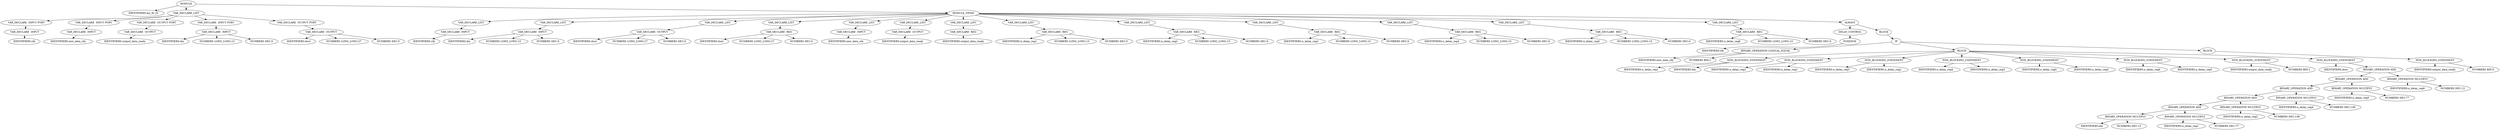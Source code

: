 digraph G {	
ranksep=.25;
	0 [label="MODULE"];
	1 [label="IDENTIFIERS:my_fir_f3"];
	0 -> 1;
	2 [label="VAR_DECLARE_LIST"];
	0 -> 2;
	3 [label="VAR_DECLARE  INPUT PORT"];
	2 -> 3;
	4 [label="VAR_DECLARE  INPUT"];
	3 -> 4;
	5 [label="IDENTIFIERS:clk"];
	4 -> 5;
	16 [label="VAR_DECLARE  INPUT PORT"];
	2 -> 16;
	17 [label="VAR_DECLARE  INPUT"];
	16 -> 17;
	18 [label="IDENTIFIERS:new_data_rdy"];
	17 -> 18;
	29 [label="VAR_DECLARE  OUTPUT PORT"];
	2 -> 29;
	30 [label="VAR_DECLARE  OUTPUT"];
	29 -> 30;
	31 [label="IDENTIFIERS:output_data_ready"];
	30 -> 31;
	42 [label="VAR_DECLARE  INPUT PORT"];
	2 -> 42;
	43 [label="VAR_DECLARE  INPUT"];
	42 -> 43;
	44 [label="IDENTIFIERS:din"];
	43 -> 44;
	45 [label="NUMBERS LONG_LONG:15"];
	43 -> 45;
	46 [label="NUMBERS DEC:0"];
	43 -> 46;
	55 [label="VAR_DECLARE  OUTPUT PORT"];
	2 -> 55;
	56 [label="VAR_DECLARE  OUTPUT"];
	55 -> 56;
	57 [label="IDENTIFIERS:dout"];
	56 -> 57;
	58 [label="NUMBERS LONG_LONG:27"];
	56 -> 58;
	59 [label="NUMBERS DEC:0"];
	56 -> 59;
	68 [label="MODULE_ITEMS"];
	0 -> 68;
	69 [label="VAR_DECLARE_LIST"];
	68 -> 69;
	70 [label="VAR_DECLARE  INPUT"];
	69 -> 70;
	71 [label="IDENTIFIERS:clk"];
	70 -> 71;
	77 [label="VAR_DECLARE_LIST"];
	68 -> 77;
	78 [label="VAR_DECLARE  INPUT"];
	77 -> 78;
	79 [label="IDENTIFIERS:din"];
	78 -> 79;
	80 [label="NUMBERS LONG_LONG:15"];
	78 -> 80;
	81 [label="NUMBERS DEC:0"];
	78 -> 81;
	85 [label="VAR_DECLARE_LIST"];
	68 -> 85;
	86 [label="VAR_DECLARE  OUTPUT"];
	85 -> 86;
	87 [label="IDENTIFIERS:dout"];
	86 -> 87;
	88 [label="NUMBERS LONG_LONG:27"];
	86 -> 88;
	89 [label="NUMBERS DEC:0"];
	86 -> 89;
	93 [label="VAR_DECLARE_LIST"];
	68 -> 93;
	94 [label="VAR_DECLARE  REG"];
	93 -> 94;
	95 [label="IDENTIFIERS:dout"];
	94 -> 95;
	96 [label="NUMBERS LONG_LONG:27"];
	94 -> 96;
	97 [label="NUMBERS DEC:0"];
	94 -> 97;
	101 [label="VAR_DECLARE_LIST"];
	68 -> 101;
	102 [label="VAR_DECLARE  INPUT"];
	101 -> 102;
	103 [label="IDENTIFIERS:new_data_rdy"];
	102 -> 103;
	109 [label="VAR_DECLARE_LIST"];
	68 -> 109;
	110 [label="VAR_DECLARE  OUTPUT"];
	109 -> 110;
	111 [label="IDENTIFIERS:output_data_ready"];
	110 -> 111;
	117 [label="VAR_DECLARE_LIST"];
	68 -> 117;
	118 [label="VAR_DECLARE  REG"];
	117 -> 118;
	119 [label="IDENTIFIERS:output_data_ready"];
	118 -> 119;
	125 [label="VAR_DECLARE_LIST"];
	68 -> 125;
	126 [label="VAR_DECLARE  REG"];
	125 -> 126;
	127 [label="IDENTIFIERS:n_delay_reg1"];
	126 -> 127;
	128 [label="NUMBERS LONG_LONG:15"];
	126 -> 128;
	129 [label="NUMBERS DEC:0"];
	126 -> 129;
	133 [label="VAR_DECLARE_LIST"];
	68 -> 133;
	134 [label="VAR_DECLARE  REG"];
	133 -> 134;
	135 [label="IDENTIFIERS:n_delay_reg2"];
	134 -> 135;
	136 [label="NUMBERS LONG_LONG:15"];
	134 -> 136;
	137 [label="NUMBERS DEC:0"];
	134 -> 137;
	141 [label="VAR_DECLARE_LIST"];
	68 -> 141;
	142 [label="VAR_DECLARE  REG"];
	141 -> 142;
	143 [label="IDENTIFIERS:n_delay_reg3"];
	142 -> 143;
	144 [label="NUMBERS LONG_LONG:15"];
	142 -> 144;
	145 [label="NUMBERS DEC:0"];
	142 -> 145;
	149 [label="VAR_DECLARE_LIST"];
	68 -> 149;
	150 [label="VAR_DECLARE  REG"];
	149 -> 150;
	151 [label="IDENTIFIERS:n_delay_reg4"];
	150 -> 151;
	152 [label="NUMBERS LONG_LONG:15"];
	150 -> 152;
	153 [label="NUMBERS DEC:0"];
	150 -> 153;
	157 [label="VAR_DECLARE_LIST"];
	68 -> 157;
	158 [label="VAR_DECLARE  REG"];
	157 -> 158;
	159 [label="IDENTIFIERS:n_delay_reg5"];
	158 -> 159;
	160 [label="NUMBERS LONG_LONG:15"];
	158 -> 160;
	161 [label="NUMBERS DEC:0"];
	158 -> 161;
	165 [label="VAR_DECLARE_LIST"];
	68 -> 165;
	166 [label="VAR_DECLARE  REG"];
	165 -> 166;
	167 [label="IDENTIFIERS:n_delay_reg6"];
	166 -> 167;
	168 [label="NUMBERS LONG_LONG:15"];
	166 -> 168;
	169 [label="NUMBERS DEC:0"];
	166 -> 169;
	173 [label="ALWAYS"];
	68 -> 173;
	174 [label="DELAY_CONTROL"];
	173 -> 174;
	175 [label="POSEDGE"];
	174 -> 175;
	176 [label="IDENTIFIERS:clk"];
	175 -> 176;
	177 [label="BLOCK"];
	173 -> 177;
	178 [label="IF"];
	177 -> 178;
	179 [label="BINARY_OPERATION LOGICAL_EQUAL"];
	178 -> 179;
	180 [label="IDENTIFIERS:new_data_rdy"];
	179 -> 180;
	181 [label="NUMBERS BIN:1"];
	179 -> 181;
	182 [label="BLOCK"];
	178 -> 182;
	183 [label="NON_BLOCKING_STATEMENT"];
	182 -> 183;
	184 [label="IDENTIFIERS:n_delay_reg1"];
	183 -> 184;
	185 [label="IDENTIFIERS:din"];
	183 -> 185;
	186 [label="NON_BLOCKING_STATEMENT"];
	182 -> 186;
	187 [label="IDENTIFIERS:n_delay_reg2"];
	186 -> 187;
	188 [label="IDENTIFIERS:n_delay_reg1"];
	186 -> 188;
	189 [label="NON_BLOCKING_STATEMENT"];
	182 -> 189;
	190 [label="IDENTIFIERS:n_delay_reg3"];
	189 -> 190;
	191 [label="IDENTIFIERS:n_delay_reg2"];
	189 -> 191;
	192 [label="NON_BLOCKING_STATEMENT"];
	182 -> 192;
	193 [label="IDENTIFIERS:n_delay_reg4"];
	192 -> 193;
	194 [label="IDENTIFIERS:n_delay_reg3"];
	192 -> 194;
	195 [label="NON_BLOCKING_STATEMENT"];
	182 -> 195;
	196 [label="IDENTIFIERS:n_delay_reg5"];
	195 -> 196;
	197 [label="IDENTIFIERS:n_delay_reg4"];
	195 -> 197;
	198 [label="NON_BLOCKING_STATEMENT"];
	182 -> 198;
	199 [label="IDENTIFIERS:n_delay_reg6"];
	198 -> 199;
	200 [label="IDENTIFIERS:n_delay_reg5"];
	198 -> 200;
	201 [label="NON_BLOCKING_STATEMENT"];
	182 -> 201;
	202 [label="IDENTIFIERS:output_data_ready"];
	201 -> 202;
	203 [label="NUMBERS BIN:1"];
	201 -> 203;
	204 [label="NON_BLOCKING_STATEMENT"];
	182 -> 204;
	205 [label="IDENTIFIERS:dout"];
	204 -> 205;
	206 [label="BINARY_OPERATION ADD"];
	204 -> 206;
	207 [label="BINARY_OPERATION ADD"];
	206 -> 207;
	208 [label="BINARY_OPERATION ADD"];
	207 -> 208;
	209 [label="BINARY_OPERATION ADD"];
	208 -> 209;
	210 [label="BINARY_OPERATION ADD"];
	209 -> 210;
	211 [label="BINARY_OPERATION MULTIPLY"];
	210 -> 211;
	212 [label="IDENTIFIERS:din"];
	211 -> 212;
	213 [label="NUMBERS DEC:12"];
	211 -> 213;
	214 [label="BINARY_OPERATION MULTIPLY"];
	210 -> 214;
	215 [label="IDENTIFIERS:n_delay_reg1"];
	214 -> 215;
	216 [label="NUMBERS DEC:77"];
	214 -> 216;
	217 [label="BINARY_OPERATION MULTIPLY"];
	209 -> 217;
	218 [label="IDENTIFIERS:n_delay_reg2"];
	217 -> 218;
	219 [label="NUMBERS DEC:148"];
	217 -> 219;
	220 [label="BINARY_OPERATION MULTIPLY"];
	208 -> 220;
	221 [label="IDENTIFIERS:n_delay_reg4"];
	220 -> 221;
	222 [label="NUMBERS DEC:148"];
	220 -> 222;
	223 [label="BINARY_OPERATION MULTIPLY"];
	207 -> 223;
	224 [label="IDENTIFIERS:n_delay_reg5"];
	223 -> 224;
	225 [label="NUMBERS DEC:77"];
	223 -> 225;
	226 [label="BINARY_OPERATION MULTIPLY"];
	206 -> 226;
	227 [label="IDENTIFIERS:n_delay_reg6"];
	226 -> 227;
	228 [label="NUMBERS DEC:12"];
	226 -> 228;
	229 [label="BLOCK"];
	178 -> 229;
	230 [label="NON_BLOCKING_STATEMENT"];
	229 -> 230;
	231 [label="IDENTIFIERS:output_data_ready"];
	230 -> 231;
	232 [label="NUMBERS BIN:0"];
	230 -> 232;
}
